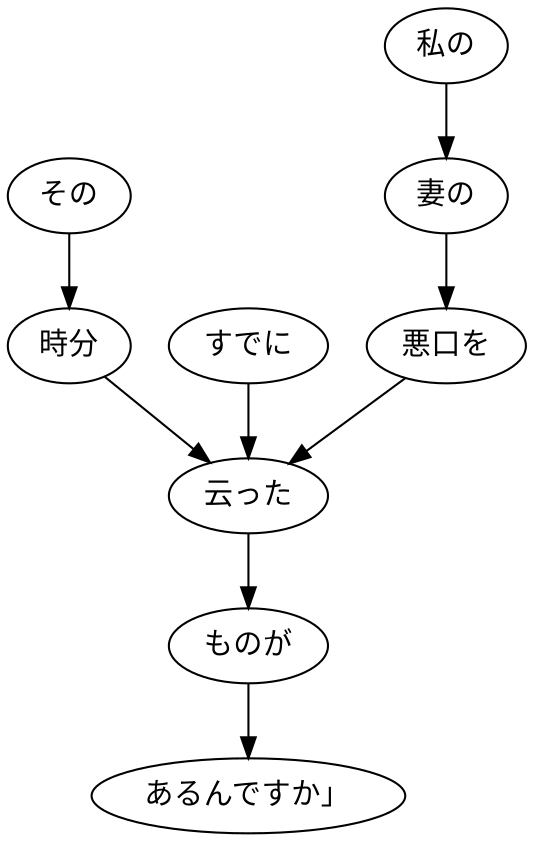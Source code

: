 digraph graph8871 {
	node0 [label="その"];
	node1 [label="時分"];
	node2 [label="すでに"];
	node3 [label="私の"];
	node4 [label="妻の"];
	node5 [label="悪口を"];
	node6 [label="云った"];
	node7 [label="ものが"];
	node8 [label="あるんですか」"];
	node0 -> node1;
	node1 -> node6;
	node2 -> node6;
	node3 -> node4;
	node4 -> node5;
	node5 -> node6;
	node6 -> node7;
	node7 -> node8;
}
